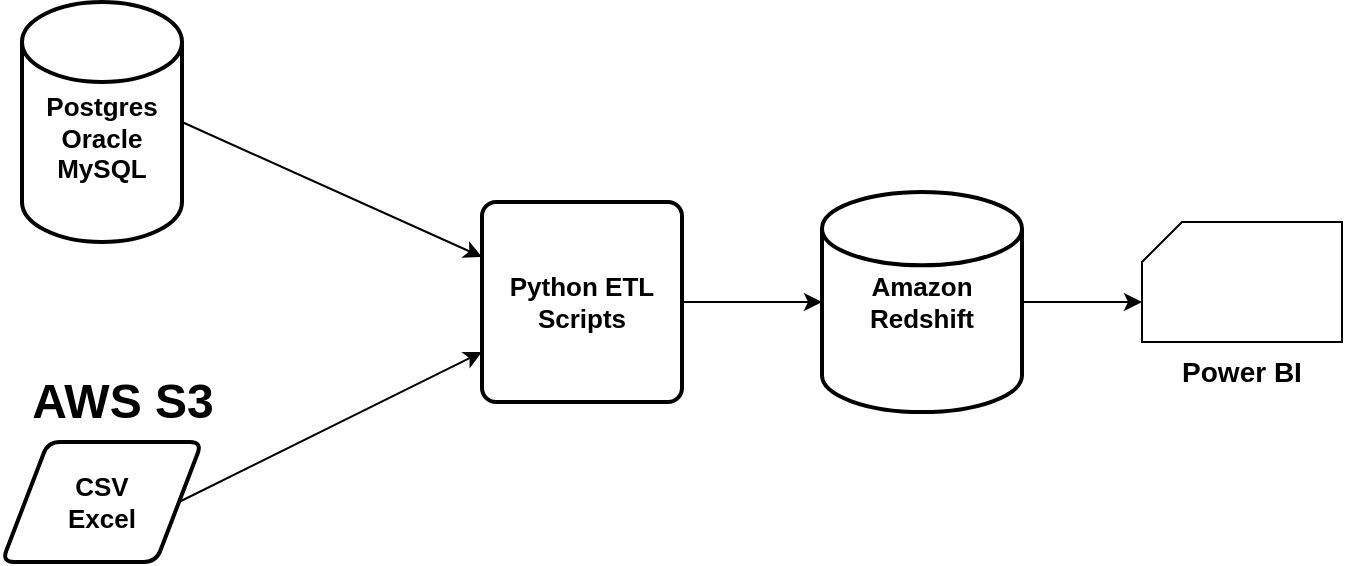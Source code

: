 <mxfile version="14.9.6" type="google"><diagram id="SKoJODzqVdJTDDpdz3Ut" name="Page-1"><mxGraphModel dx="868" dy="460" grid="1" gridSize="10" guides="1" tooltips="1" connect="1" arrows="1" fold="1" page="1" pageScale="1" pageWidth="850" pageHeight="1100" math="0" shadow="0"><root><mxCell id="0"/><mxCell id="1" parent="0"/><mxCell id="xlxNJhy7eNznBOgEaJnE-2" value="&lt;b style=&quot;font-size: 13px&quot;&gt;&lt;br&gt;Postgres&lt;br&gt;Oracle&lt;br&gt;MySQL&lt;/b&gt;" style="strokeWidth=2;html=1;shape=mxgraph.flowchart.database;whiteSpace=wrap;" vertex="1" parent="1"><mxGeometry x="70" y="90" width="80" height="120" as="geometry"/></mxCell><mxCell id="xlxNJhy7eNznBOgEaJnE-3" value="&lt;b&gt;&lt;font style=&quot;font-size: 13px&quot;&gt;Python ETL Scripts&lt;/font&gt;&lt;/b&gt;" style="rounded=1;whiteSpace=wrap;html=1;absoluteArcSize=1;arcSize=14;strokeWidth=2;" vertex="1" parent="1"><mxGeometry x="300" y="190" width="100" height="100" as="geometry"/></mxCell><mxCell id="xlxNJhy7eNznBOgEaJnE-4" value="&lt;b style=&quot;font-size: 13px&quot;&gt;CSV&lt;br&gt;Excel&lt;/b&gt;" style="shape=parallelogram;html=1;strokeWidth=2;perimeter=parallelogramPerimeter;whiteSpace=wrap;rounded=1;arcSize=12;size=0.23;" vertex="1" parent="1"><mxGeometry x="60" y="310" width="100" height="60" as="geometry"/></mxCell><mxCell id="xlxNJhy7eNznBOgEaJnE-5" value="&lt;b style=&quot;font-size: 13px&quot;&gt;Amazon&lt;br&gt;Redshift&lt;/b&gt;" style="strokeWidth=2;html=1;shape=mxgraph.flowchart.database;whiteSpace=wrap;" vertex="1" parent="1"><mxGeometry x="470" y="185" width="100" height="110" as="geometry"/></mxCell><mxCell id="xlxNJhy7eNznBOgEaJnE-6" value="&lt;b&gt;&lt;font style=&quot;font-size: 14px&quot;&gt;Power BI&lt;/font&gt;&lt;/b&gt;" style="verticalLabelPosition=bottom;verticalAlign=top;html=1;shape=card;whiteSpace=wrap;size=20;arcSize=12;" vertex="1" parent="1"><mxGeometry x="630" y="200" width="100" height="60" as="geometry"/></mxCell><mxCell id="xlxNJhy7eNznBOgEaJnE-7" value="" style="endArrow=classic;html=1;entryX=0;entryY=0.5;entryDx=0;entryDy=0;entryPerimeter=0;" edge="1" parent="1" target="xlxNJhy7eNznBOgEaJnE-5"><mxGeometry width="50" height="50" relative="1" as="geometry"><mxPoint x="400" y="240" as="sourcePoint"/><mxPoint x="450" y="190" as="targetPoint"/></mxGeometry></mxCell><mxCell id="xlxNJhy7eNznBOgEaJnE-8" value="" style="endArrow=classic;html=1;exitX=1;exitY=0.5;exitDx=0;exitDy=0;exitPerimeter=0;entryX=0;entryY=0;entryDx=0;entryDy=40;entryPerimeter=0;" edge="1" parent="1" source="xlxNJhy7eNznBOgEaJnE-5" target="xlxNJhy7eNznBOgEaJnE-6"><mxGeometry width="50" height="50" relative="1" as="geometry"><mxPoint x="600" y="270" as="sourcePoint"/><mxPoint x="650" y="220" as="targetPoint"/></mxGeometry></mxCell><mxCell id="xlxNJhy7eNznBOgEaJnE-10" value="AWS S3" style="text;strokeColor=none;fillColor=none;html=1;fontSize=24;fontStyle=1;verticalAlign=middle;align=center;" vertex="1" parent="1"><mxGeometry x="80" y="280" width="80" height="20" as="geometry"/></mxCell><mxCell id="xlxNJhy7eNznBOgEaJnE-11" value="" style="endArrow=classic;html=1;exitX=1;exitY=0.5;exitDx=0;exitDy=0;exitPerimeter=0;" edge="1" parent="1" source="xlxNJhy7eNznBOgEaJnE-2" target="xlxNJhy7eNznBOgEaJnE-3"><mxGeometry width="50" height="50" relative="1" as="geometry"><mxPoint x="400" y="300" as="sourcePoint"/><mxPoint x="450" y="250" as="targetPoint"/></mxGeometry></mxCell><mxCell id="xlxNJhy7eNznBOgEaJnE-13" value="" style="endArrow=classic;html=1;exitX=1;exitY=0.5;exitDx=0;exitDy=0;entryX=0;entryY=0.75;entryDx=0;entryDy=0;" edge="1" parent="1" source="xlxNJhy7eNznBOgEaJnE-4" target="xlxNJhy7eNznBOgEaJnE-3"><mxGeometry width="50" height="50" relative="1" as="geometry"><mxPoint x="400" y="300" as="sourcePoint"/><mxPoint x="450" y="250" as="targetPoint"/></mxGeometry></mxCell></root></mxGraphModel></diagram></mxfile>